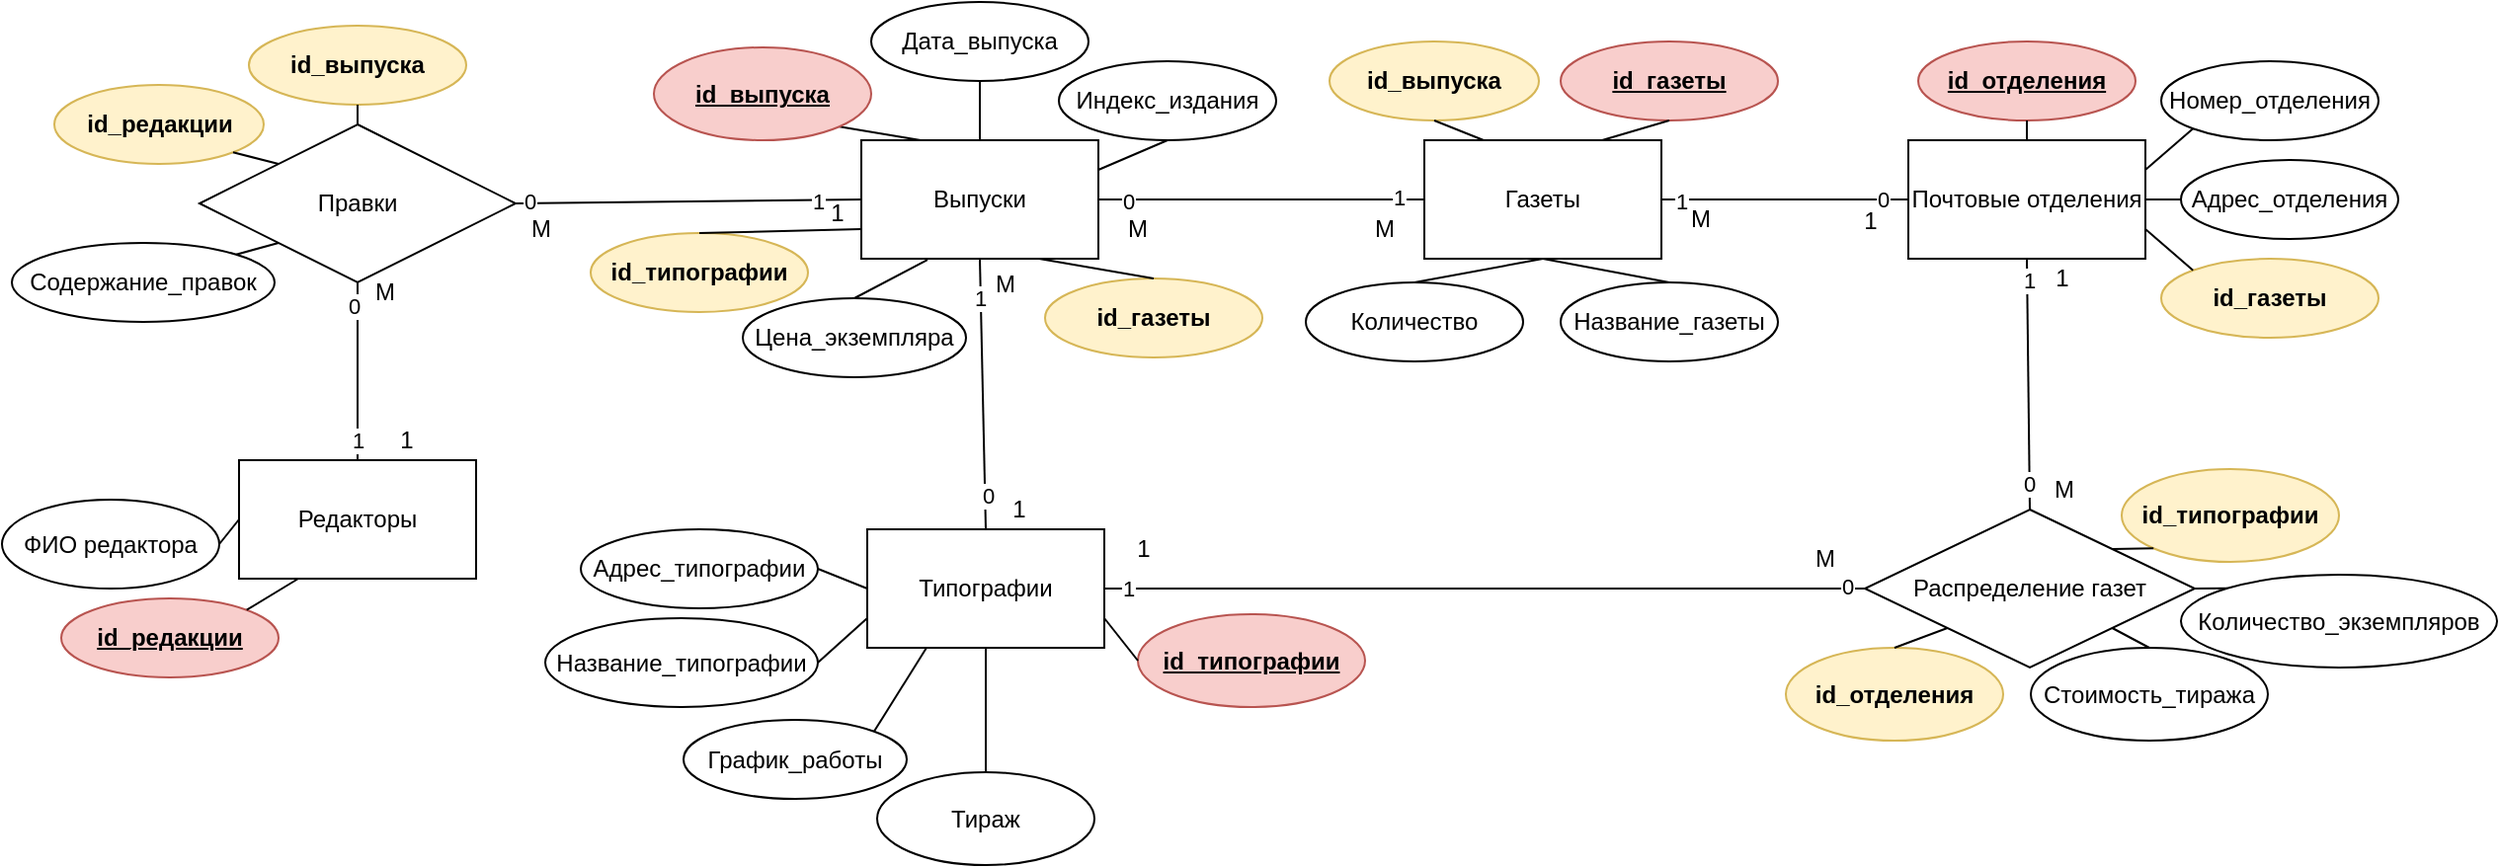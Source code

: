 <mxfile version="14.1.1" type="device"><diagram id="4mkzQFHLBw1dIvFBGRZf" name="Page-1"><mxGraphModel dx="925" dy="537" grid="1" gridSize="10" guides="1" tooltips="1" connect="1" arrows="1" fold="1" page="1" pageScale="1" pageWidth="827" pageHeight="1169" math="0" shadow="0"><root><mxCell id="0"/><mxCell id="1" parent="0"/><mxCell id="VT86KXebXPc2jDfFUlin-1" value="Выпуски" style="rounded=0;whiteSpace=wrap;html=1;" parent="1" vertex="1"><mxGeometry x="870" y="750" width="120" height="60" as="geometry"/></mxCell><mxCell id="VT86KXebXPc2jDfFUlin-2" value="Типографии" style="rounded=0;whiteSpace=wrap;html=1;" parent="1" vertex="1"><mxGeometry x="873" y="947" width="120" height="60" as="geometry"/></mxCell><mxCell id="VT86KXebXPc2jDfFUlin-3" value="Почтовые отделения" style="rounded=0;whiteSpace=wrap;html=1;" parent="1" vertex="1"><mxGeometry x="1400" y="750" width="120" height="60" as="geometry"/></mxCell><mxCell id="VT86KXebXPc2jDfFUlin-4" value="Редакторы" style="rounded=0;whiteSpace=wrap;html=1;" parent="1" vertex="1"><mxGeometry x="555" y="912" width="120" height="60" as="geometry"/></mxCell><mxCell id="VT86KXebXPc2jDfFUlin-10" value="Индекс_издания" style="ellipse;whiteSpace=wrap;html=1;" parent="1" vertex="1"><mxGeometry x="970" y="710" width="110" height="40" as="geometry"/></mxCell><mxCell id="VT86KXebXPc2jDfFUlin-11" value="" style="endArrow=none;html=1;exitX=1;exitY=0.25;exitDx=0;exitDy=0;entryX=0.5;entryY=1;entryDx=0;entryDy=0;" parent="1" source="VT86KXebXPc2jDfFUlin-1" target="VT86KXebXPc2jDfFUlin-10" edge="1"><mxGeometry width="50" height="50" relative="1" as="geometry"><mxPoint x="1010" y="760" as="sourcePoint"/><mxPoint x="1060" y="710" as="targetPoint"/></mxGeometry></mxCell><mxCell id="VT86KXebXPc2jDfFUlin-14" value="Цена_экземпляра" style="ellipse;whiteSpace=wrap;html=1;" parent="1" vertex="1"><mxGeometry x="810" y="830" width="113" height="40" as="geometry"/></mxCell><mxCell id="VT86KXebXPc2jDfFUlin-16" value="Название_типографии" style="ellipse;whiteSpace=wrap;html=1;" parent="1" vertex="1"><mxGeometry x="710" y="992" width="138" height="45" as="geometry"/></mxCell><mxCell id="VT86KXebXPc2jDfFUlin-17" value="Адрес_типографии" style="ellipse;whiteSpace=wrap;html=1;" parent="1" vertex="1"><mxGeometry x="728" y="947" width="120" height="40" as="geometry"/></mxCell><mxCell id="VT86KXebXPc2jDfFUlin-18" value="" style="endArrow=none;html=1;entryX=1;entryY=0.5;entryDx=0;entryDy=0;exitX=0;exitY=0.5;exitDx=0;exitDy=0;" parent="1" source="VT86KXebXPc2jDfFUlin-2" target="VT86KXebXPc2jDfFUlin-17" edge="1"><mxGeometry width="50" height="50" relative="1" as="geometry"><mxPoint x="900" y="947" as="sourcePoint"/><mxPoint x="1023" y="947" as="targetPoint"/></mxGeometry></mxCell><mxCell id="VT86KXebXPc2jDfFUlin-19" value="" style="endArrow=none;html=1;exitX=0;exitY=0.75;exitDx=0;exitDy=0;entryX=1;entryY=0.5;entryDx=0;entryDy=0;" parent="1" source="VT86KXebXPc2jDfFUlin-2" target="VT86KXebXPc2jDfFUlin-16" edge="1"><mxGeometry width="50" height="50" relative="1" as="geometry"><mxPoint x="973" y="997" as="sourcePoint"/><mxPoint x="1023" y="947" as="targetPoint"/></mxGeometry></mxCell><mxCell id="VT86KXebXPc2jDfFUlin-20" value="Номер_отделения" style="ellipse;whiteSpace=wrap;html=1;" parent="1" vertex="1"><mxGeometry x="1528" y="710" width="110" height="40" as="geometry"/></mxCell><mxCell id="VT86KXebXPc2jDfFUlin-21" value="" style="endArrow=none;html=1;entryX=0;entryY=1;entryDx=0;entryDy=0;exitX=1;exitY=0.25;exitDx=0;exitDy=0;" parent="1" source="VT86KXebXPc2jDfFUlin-3" target="VT86KXebXPc2jDfFUlin-20" edge="1"><mxGeometry width="50" height="50" relative="1" as="geometry"><mxPoint x="1410" y="780" as="sourcePoint"/><mxPoint x="1460" y="730" as="targetPoint"/></mxGeometry></mxCell><mxCell id="VT86KXebXPc2jDfFUlin-22" value="Адрес_отделения" style="ellipse;whiteSpace=wrap;html=1;" parent="1" vertex="1"><mxGeometry x="1538" y="760" width="110" height="40" as="geometry"/></mxCell><mxCell id="VT86KXebXPc2jDfFUlin-23" value="" style="endArrow=none;html=1;exitX=1;exitY=0.5;exitDx=0;exitDy=0;entryX=0;entryY=0.5;entryDx=0;entryDy=0;" parent="1" source="VT86KXebXPc2jDfFUlin-3" target="VT86KXebXPc2jDfFUlin-22" edge="1"><mxGeometry width="50" height="50" relative="1" as="geometry"><mxPoint x="1470" y="730" as="sourcePoint"/><mxPoint x="1520" y="680" as="targetPoint"/></mxGeometry></mxCell><mxCell id="5LJIWKssFiqKit5iyg1d-1" value="Распределение газет" style="rhombus;whiteSpace=wrap;html=1;" parent="1" vertex="1"><mxGeometry x="1378" y="937" width="167" height="80" as="geometry"/></mxCell><mxCell id="5LJIWKssFiqKit5iyg1d-2" value="&lt;b&gt;&lt;u&gt;id_редакции&lt;/u&gt;&lt;/b&gt;" style="ellipse;whiteSpace=wrap;html=1;fillColor=#f8cecc;strokeColor=#b85450;" parent="1" vertex="1"><mxGeometry x="465" y="982" width="110" height="40" as="geometry"/></mxCell><mxCell id="5LJIWKssFiqKit5iyg1d-3" value="" style="endArrow=none;html=1;entryX=1;entryY=0;entryDx=0;entryDy=0;exitX=0.25;exitY=1;exitDx=0;exitDy=0;" parent="1" source="VT86KXebXPc2jDfFUlin-4" target="5LJIWKssFiqKit5iyg1d-2" edge="1"><mxGeometry width="50" height="50" relative="1" as="geometry"><mxPoint x="445" y="922" as="sourcePoint"/><mxPoint x="495" y="872" as="targetPoint"/></mxGeometry></mxCell><mxCell id="5LJIWKssFiqKit5iyg1d-4" value="ФИО редактора" style="ellipse;whiteSpace=wrap;html=1;" parent="1" vertex="1"><mxGeometry x="435" y="932" width="110" height="45" as="geometry"/></mxCell><mxCell id="5LJIWKssFiqKit5iyg1d-5" value="" style="endArrow=none;html=1;entryX=1;entryY=0.5;entryDx=0;entryDy=0;exitX=0;exitY=0.5;exitDx=0;exitDy=0;" parent="1" source="VT86KXebXPc2jDfFUlin-4" target="5LJIWKssFiqKit5iyg1d-4" edge="1"><mxGeometry width="50" height="50" relative="1" as="geometry"><mxPoint x="355" y="912" as="sourcePoint"/><mxPoint x="405" y="862" as="targetPoint"/></mxGeometry></mxCell><mxCell id="5LJIWKssFiqKit5iyg1d-6" value="&lt;b&gt;&lt;u&gt;id_отделения&lt;/u&gt;&lt;/b&gt;" style="ellipse;whiteSpace=wrap;html=1;fillColor=#f8cecc;strokeColor=#b85450;" parent="1" vertex="1"><mxGeometry x="1405" y="700" width="110" height="40" as="geometry"/></mxCell><mxCell id="5LJIWKssFiqKit5iyg1d-7" value="" style="endArrow=none;html=1;entryX=0.5;entryY=0;entryDx=0;entryDy=0;exitX=0.5;exitY=1;exitDx=0;exitDy=0;" parent="1" source="5LJIWKssFiqKit5iyg1d-6" target="VT86KXebXPc2jDfFUlin-3" edge="1"><mxGeometry width="50" height="50" relative="1" as="geometry"><mxPoint x="1320" y="880" as="sourcePoint"/><mxPoint x="1370" y="830" as="targetPoint"/></mxGeometry></mxCell><mxCell id="5LJIWKssFiqKit5iyg1d-8" value="&lt;b&gt;id_газеты&lt;/b&gt;" style="ellipse;whiteSpace=wrap;html=1;fillColor=#fff2cc;strokeColor=#d6b656;" parent="1" vertex="1"><mxGeometry x="963" y="820" width="110" height="40" as="geometry"/></mxCell><mxCell id="5LJIWKssFiqKit5iyg1d-9" value="" style="endArrow=none;html=1;entryX=0.5;entryY=0;entryDx=0;entryDy=0;exitX=0.75;exitY=1;exitDx=0;exitDy=0;" parent="1" source="VT86KXebXPc2jDfFUlin-1" target="5LJIWKssFiqKit5iyg1d-8" edge="1"><mxGeometry width="50" height="50" relative="1" as="geometry"><mxPoint x="1120" y="890" as="sourcePoint"/><mxPoint x="1170" y="840" as="targetPoint"/></mxGeometry></mxCell><mxCell id="5LJIWKssFiqKit5iyg1d-11" value="&lt;b&gt;&lt;u&gt;id_типографии&lt;/u&gt;&lt;/b&gt;" style="ellipse;whiteSpace=wrap;html=1;fillColor=#f8cecc;strokeColor=#b85450;" parent="1" vertex="1"><mxGeometry x="1010" y="990" width="115" height="47" as="geometry"/></mxCell><mxCell id="5LJIWKssFiqKit5iyg1d-12" value="" style="endArrow=none;html=1;exitX=1;exitY=0.75;exitDx=0;exitDy=0;entryX=0;entryY=0.5;entryDx=0;entryDy=0;" parent="1" source="VT86KXebXPc2jDfFUlin-2" target="5LJIWKssFiqKit5iyg1d-11" edge="1"><mxGeometry width="50" height="50" relative="1" as="geometry"><mxPoint x="1155" y="837" as="sourcePoint"/><mxPoint x="1205" y="787" as="targetPoint"/></mxGeometry></mxCell><mxCell id="5LJIWKssFiqKit5iyg1d-16" value="&lt;b&gt;id_типографии&lt;/b&gt;" style="ellipse;whiteSpace=wrap;html=1;fillColor=#fff2cc;strokeColor=#d6b656;" parent="1" vertex="1"><mxGeometry x="1508" y="916.5" width="110" height="47" as="geometry"/></mxCell><mxCell id="5LJIWKssFiqKit5iyg1d-17" value="" style="endArrow=none;html=1;entryX=1;entryY=0;entryDx=0;entryDy=0;exitX=0;exitY=1;exitDx=0;exitDy=0;" parent="1" source="5LJIWKssFiqKit5iyg1d-16" target="5LJIWKssFiqKit5iyg1d-1" edge="1"><mxGeometry width="50" height="50" relative="1" as="geometry"><mxPoint x="1285" y="1042" as="sourcePoint"/><mxPoint x="1335" y="992" as="targetPoint"/></mxGeometry></mxCell><mxCell id="5LJIWKssFiqKit5iyg1d-21" value="Количество_экземпляров" style="ellipse;whiteSpace=wrap;html=1;" parent="1" vertex="1"><mxGeometry x="1538" y="970" width="160" height="47" as="geometry"/></mxCell><mxCell id="5LJIWKssFiqKit5iyg1d-23" value="" style="endArrow=none;html=1;entryX=1;entryY=1;entryDx=0;entryDy=0;exitX=0.25;exitY=0;exitDx=0;exitDy=0;" parent="1" source="VT86KXebXPc2jDfFUlin-1" target="HZdNphE_US4H4Ys3BYNl-10" edge="1"><mxGeometry width="50" height="50" relative="1" as="geometry"><mxPoint x="1000.693" y="1047.063" as="sourcePoint"/><mxPoint x="1145" y="907" as="targetPoint"/></mxGeometry></mxCell><mxCell id="5LJIWKssFiqKit5iyg1d-25" value="&lt;b&gt;id_газеты&lt;/b&gt;" style="ellipse;whiteSpace=wrap;html=1;fillColor=#fff2cc;strokeColor=#d6b656;" parent="1" vertex="1"><mxGeometry x="1528" y="810" width="110" height="40" as="geometry"/></mxCell><mxCell id="5LJIWKssFiqKit5iyg1d-26" value="" style="endArrow=none;html=1;entryX=0;entryY=0;entryDx=0;entryDy=0;exitX=1;exitY=0.75;exitDx=0;exitDy=0;" parent="1" source="VT86KXebXPc2jDfFUlin-3" target="5LJIWKssFiqKit5iyg1d-25" edge="1"><mxGeometry width="50" height="50" relative="1" as="geometry"><mxPoint x="1211" y="850" as="sourcePoint"/><mxPoint x="1261" y="800" as="targetPoint"/></mxGeometry></mxCell><mxCell id="5LJIWKssFiqKit5iyg1d-28" value="" style="endArrow=none;html=1;entryX=0;entryY=0;entryDx=0;entryDy=0;exitX=1;exitY=0.5;exitDx=0;exitDy=0;" parent="1" source="5LJIWKssFiqKit5iyg1d-1" target="5LJIWKssFiqKit5iyg1d-21" edge="1"><mxGeometry width="50" height="50" relative="1" as="geometry"><mxPoint x="1505" y="957" as="sourcePoint"/><mxPoint x="1545" y="917" as="targetPoint"/></mxGeometry></mxCell><mxCell id="5LJIWKssFiqKit5iyg1d-30" value="Стоимость_тиража" style="ellipse;whiteSpace=wrap;html=1;" parent="1" vertex="1"><mxGeometry x="1462" y="1007" width="120" height="47" as="geometry"/></mxCell><mxCell id="5LJIWKssFiqKit5iyg1d-32" value="" style="endArrow=none;html=1;entryX=0.5;entryY=0;entryDx=0;entryDy=0;exitX=1;exitY=1;exitDx=0;exitDy=0;" parent="1" source="5LJIWKssFiqKit5iyg1d-1" target="5LJIWKssFiqKit5iyg1d-30" edge="1"><mxGeometry width="50" height="50" relative="1" as="geometry"><mxPoint x="1508" y="997" as="sourcePoint"/><mxPoint x="1401.5" y="897" as="targetPoint"/></mxGeometry></mxCell><mxCell id="0uHSXZU3v6JEyYdP9Y6u-1" value="Дата_выпуска" style="ellipse;whiteSpace=wrap;html=1;" parent="1" vertex="1"><mxGeometry x="875" y="680" width="110" height="40" as="geometry"/></mxCell><mxCell id="0uHSXZU3v6JEyYdP9Y6u-2" value="" style="endArrow=none;html=1;entryX=0.5;entryY=1;entryDx=0;entryDy=0;exitX=0.5;exitY=0;exitDx=0;exitDy=0;" parent="1" source="VT86KXebXPc2jDfFUlin-1" target="0uHSXZU3v6JEyYdP9Y6u-1" edge="1"><mxGeometry width="50" height="50" relative="1" as="geometry"><mxPoint x="1050" y="910" as="sourcePoint"/><mxPoint x="1100" y="860" as="targetPoint"/></mxGeometry></mxCell><mxCell id="0uHSXZU3v6JEyYdP9Y6u-3" value="&lt;b&gt;id_отделения&lt;/b&gt;" style="ellipse;whiteSpace=wrap;html=1;fillColor=#fff2cc;strokeColor=#d6b656;" parent="1" vertex="1"><mxGeometry x="1338" y="1007" width="110" height="47" as="geometry"/></mxCell><mxCell id="0uHSXZU3v6JEyYdP9Y6u-4" value="" style="endArrow=none;html=1;entryX=0;entryY=1;entryDx=0;entryDy=0;exitX=0.5;exitY=0;exitDx=0;exitDy=0;" parent="1" source="0uHSXZU3v6JEyYdP9Y6u-3" target="5LJIWKssFiqKit5iyg1d-1" edge="1"><mxGeometry width="50" height="50" relative="1" as="geometry"><mxPoint x="1381.5" y="937" as="sourcePoint"/><mxPoint x="1416.25" y="997" as="targetPoint"/></mxGeometry></mxCell><mxCell id="0uHSXZU3v6JEyYdP9Y6u-6" value="Тираж" style="ellipse;whiteSpace=wrap;html=1;" parent="1" vertex="1"><mxGeometry x="878" y="1070" width="110" height="47" as="geometry"/></mxCell><mxCell id="0uHSXZU3v6JEyYdP9Y6u-7" value="График_работы" style="ellipse;whiteSpace=wrap;html=1;" parent="1" vertex="1"><mxGeometry x="780" y="1043.5" width="113" height="40" as="geometry"/></mxCell><mxCell id="0uHSXZU3v6JEyYdP9Y6u-8" value="" style="endArrow=none;html=1;entryX=0.25;entryY=1;entryDx=0;entryDy=0;exitX=1;exitY=0;exitDx=0;exitDy=0;" parent="1" source="0uHSXZU3v6JEyYdP9Y6u-7" target="VT86KXebXPc2jDfFUlin-2" edge="1"><mxGeometry width="50" height="50" relative="1" as="geometry"><mxPoint x="783" y="1007" as="sourcePoint"/><mxPoint x="833" y="957" as="targetPoint"/></mxGeometry></mxCell><mxCell id="0uHSXZU3v6JEyYdP9Y6u-9" value="" style="endArrow=none;html=1;exitX=0.5;exitY=0;exitDx=0;exitDy=0;entryX=0.5;entryY=1;entryDx=0;entryDy=0;" parent="1" source="0uHSXZU3v6JEyYdP9Y6u-6" target="VT86KXebXPc2jDfFUlin-2" edge="1"><mxGeometry width="50" height="50" relative="1" as="geometry"><mxPoint x="783" y="1007" as="sourcePoint"/><mxPoint x="903" y="1007" as="targetPoint"/></mxGeometry></mxCell><mxCell id="0uHSXZU3v6JEyYdP9Y6u-10" value="Правки" style="rhombus;whiteSpace=wrap;html=1;" parent="1" vertex="1"><mxGeometry x="535" y="742" width="160" height="80" as="geometry"/></mxCell><mxCell id="0uHSXZU3v6JEyYdP9Y6u-11" value="&lt;b&gt;id_редакции&lt;/b&gt;" style="ellipse;whiteSpace=wrap;html=1;fillColor=#fff2cc;strokeColor=#d6b656;" parent="1" vertex="1"><mxGeometry x="461.5" y="722" width="106" height="40" as="geometry"/></mxCell><mxCell id="0uHSXZU3v6JEyYdP9Y6u-12" value="&lt;b&gt;id_выпуска&lt;/b&gt;" style="ellipse;whiteSpace=wrap;html=1;fillColor=#fff2cc;strokeColor=#d6b656;" parent="1" vertex="1"><mxGeometry x="560" y="692" width="110" height="40" as="geometry"/></mxCell><mxCell id="0uHSXZU3v6JEyYdP9Y6u-13" value="Содержание_правок" style="ellipse;whiteSpace=wrap;html=1;" parent="1" vertex="1"><mxGeometry x="440" y="802" width="133" height="40" as="geometry"/></mxCell><mxCell id="0uHSXZU3v6JEyYdP9Y6u-15" value="" style="endArrow=none;html=1;exitX=0;exitY=0;exitDx=0;exitDy=0;entryX=1;entryY=1;entryDx=0;entryDy=0;" parent="1" source="0uHSXZU3v6JEyYdP9Y6u-10" target="0uHSXZU3v6JEyYdP9Y6u-11" edge="1"><mxGeometry width="50" height="50" relative="1" as="geometry"><mxPoint x="632" y="722" as="sourcePoint"/><mxPoint x="682" y="672" as="targetPoint"/></mxGeometry></mxCell><mxCell id="0uHSXZU3v6JEyYdP9Y6u-16" value="" style="endArrow=none;html=1;exitX=0.5;exitY=0;exitDx=0;exitDy=0;entryX=0.5;entryY=1;entryDx=0;entryDy=0;" parent="1" source="0uHSXZU3v6JEyYdP9Y6u-10" target="0uHSXZU3v6JEyYdP9Y6u-12" edge="1"><mxGeometry width="50" height="50" relative="1" as="geometry"><mxPoint x="632" y="722" as="sourcePoint"/><mxPoint x="742" y="762" as="targetPoint"/></mxGeometry></mxCell><mxCell id="0uHSXZU3v6JEyYdP9Y6u-17" value="" style="endArrow=none;html=1;entryX=1;entryY=0;entryDx=0;entryDy=0;exitX=0;exitY=1;exitDx=0;exitDy=0;" parent="1" source="0uHSXZU3v6JEyYdP9Y6u-10" target="0uHSXZU3v6JEyYdP9Y6u-13" edge="1"><mxGeometry width="50" height="50" relative="1" as="geometry"><mxPoint x="575" y="802" as="sourcePoint"/><mxPoint x="682" y="672" as="targetPoint"/></mxGeometry></mxCell><mxCell id="0uHSXZU3v6JEyYdP9Y6u-18" value="" style="endArrow=none;html=1;exitX=0.5;exitY=0;exitDx=0;exitDy=0;" parent="1" source="VT86KXebXPc2jDfFUlin-4" target="0uHSXZU3v6JEyYdP9Y6u-10" edge="1"><mxGeometry width="50" height="50" relative="1" as="geometry"><mxPoint x="505" y="602" as="sourcePoint"/><mxPoint x="555" y="552" as="targetPoint"/></mxGeometry></mxCell><mxCell id="HZdNphE_US4H4Ys3BYNl-19" value="1" style="edgeLabel;html=1;align=center;verticalAlign=middle;resizable=0;points=[];" parent="0uHSXZU3v6JEyYdP9Y6u-18" vertex="1" connectable="0"><mxGeometry x="-0.772" relative="1" as="geometry"><mxPoint as="offset"/></mxGeometry></mxCell><mxCell id="HZdNphE_US4H4Ys3BYNl-20" value="0" style="edgeLabel;html=1;align=center;verticalAlign=middle;resizable=0;points=[];" parent="0uHSXZU3v6JEyYdP9Y6u-18" vertex="1" connectable="0"><mxGeometry x="0.54" y="2" relative="1" as="geometry"><mxPoint y="-9" as="offset"/></mxGeometry></mxCell><mxCell id="0uHSXZU3v6JEyYdP9Y6u-20" value="Газеты" style="rounded=0;whiteSpace=wrap;html=1;" parent="1" vertex="1"><mxGeometry x="1155" y="750" width="120" height="60" as="geometry"/></mxCell><mxCell id="0uHSXZU3v6JEyYdP9Y6u-21" value="Количество" style="ellipse;whiteSpace=wrap;html=1;" parent="1" vertex="1"><mxGeometry x="1095" y="822" width="110" height="40" as="geometry"/></mxCell><mxCell id="0uHSXZU3v6JEyYdP9Y6u-24" value="&lt;b&gt;&lt;u&gt;id_газеты&lt;/u&gt;&lt;/b&gt;" style="ellipse;whiteSpace=wrap;html=1;fillColor=#f8cecc;strokeColor=#b85450;" parent="1" vertex="1"><mxGeometry x="1224" y="700" width="110" height="40" as="geometry"/></mxCell><mxCell id="0uHSXZU3v6JEyYdP9Y6u-26" value="&lt;b&gt;id_выпуска&lt;/b&gt;" style="ellipse;whiteSpace=wrap;html=1;fillColor=#fff2cc;strokeColor=#d6b656;" parent="1" vertex="1"><mxGeometry x="1107" y="700" width="106" height="40" as="geometry"/></mxCell><mxCell id="0uHSXZU3v6JEyYdP9Y6u-27" value="" style="endArrow=none;html=1;exitX=0.25;exitY=0;exitDx=0;exitDy=0;entryX=0.5;entryY=1;entryDx=0;entryDy=0;" parent="1" source="0uHSXZU3v6JEyYdP9Y6u-20" target="0uHSXZU3v6JEyYdP9Y6u-26" edge="1"><mxGeometry width="50" height="50" relative="1" as="geometry"><mxPoint x="1235" y="720" as="sourcePoint"/><mxPoint x="1285" y="670" as="targetPoint"/></mxGeometry></mxCell><mxCell id="0uHSXZU3v6JEyYdP9Y6u-28" value="" style="endArrow=none;html=1;entryX=0.5;entryY=0;entryDx=0;entryDy=0;exitX=0.5;exitY=1;exitDx=0;exitDy=0;" parent="1" source="0uHSXZU3v6JEyYdP9Y6u-20" target="0uHSXZU3v6JEyYdP9Y6u-21" edge="1"><mxGeometry width="50" height="50" relative="1" as="geometry"><mxPoint x="1225" y="730" as="sourcePoint"/><mxPoint x="1275" y="680" as="targetPoint"/></mxGeometry></mxCell><mxCell id="0uHSXZU3v6JEyYdP9Y6u-29" value="" style="endArrow=none;html=1;exitX=0.75;exitY=0;exitDx=0;exitDy=0;entryX=0.5;entryY=1;entryDx=0;entryDy=0;" parent="1" source="0uHSXZU3v6JEyYdP9Y6u-20" target="0uHSXZU3v6JEyYdP9Y6u-24" edge="1"><mxGeometry width="50" height="50" relative="1" as="geometry"><mxPoint x="1225" y="730" as="sourcePoint"/><mxPoint x="1275" y="680" as="targetPoint"/></mxGeometry></mxCell><mxCell id="0uHSXZU3v6JEyYdP9Y6u-30" value="" style="endArrow=none;html=1;entryX=0.279;entryY=1.01;entryDx=0;entryDy=0;exitX=0.5;exitY=0;exitDx=0;exitDy=0;entryPerimeter=0;" parent="1" source="VT86KXebXPc2jDfFUlin-14" target="VT86KXebXPc2jDfFUlin-1" edge="1"><mxGeometry width="50" height="50" relative="1" as="geometry"><mxPoint x="920" y="810" as="sourcePoint"/><mxPoint x="970" y="760" as="targetPoint"/></mxGeometry></mxCell><mxCell id="0uHSXZU3v6JEyYdP9Y6u-32" value="" style="endArrow=none;html=1;exitX=1;exitY=0.5;exitDx=0;exitDy=0;entryX=0;entryY=0.5;entryDx=0;entryDy=0;" parent="1" source="0uHSXZU3v6JEyYdP9Y6u-10" target="VT86KXebXPc2jDfFUlin-1" edge="1"><mxGeometry width="50" height="50" relative="1" as="geometry"><mxPoint x="780" y="760" as="sourcePoint"/><mxPoint x="830" y="710" as="targetPoint"/></mxGeometry></mxCell><mxCell id="HZdNphE_US4H4Ys3BYNl-17" value="0" style="edgeLabel;html=1;align=center;verticalAlign=middle;resizable=0;points=[];" parent="0uHSXZU3v6JEyYdP9Y6u-32" vertex="1" connectable="0"><mxGeometry x="-0.928" y="1" relative="1" as="geometry"><mxPoint as="offset"/></mxGeometry></mxCell><mxCell id="HZdNphE_US4H4Ys3BYNl-18" value="1" style="edgeLabel;html=1;align=center;verticalAlign=middle;resizable=0;points=[];" parent="0uHSXZU3v6JEyYdP9Y6u-32" vertex="1" connectable="0"><mxGeometry x="0.751" relative="1" as="geometry"><mxPoint as="offset"/></mxGeometry></mxCell><mxCell id="0uHSXZU3v6JEyYdP9Y6u-34" value="" style="endArrow=none;html=1;entryX=0.5;entryY=1;entryDx=0;entryDy=0;exitX=0.5;exitY=0;exitDx=0;exitDy=0;" parent="1" source="VT86KXebXPc2jDfFUlin-2" target="VT86KXebXPc2jDfFUlin-1" edge="1"><mxGeometry width="50" height="50" relative="1" as="geometry"><mxPoint x="930" y="940" as="sourcePoint"/><mxPoint x="1020" y="880" as="targetPoint"/></mxGeometry></mxCell><mxCell id="HZdNphE_US4H4Ys3BYNl-15" value="0" style="edgeLabel;html=1;align=center;verticalAlign=middle;resizable=0;points=[];" parent="0uHSXZU3v6JEyYdP9Y6u-34" vertex="1" connectable="0"><mxGeometry x="-0.558" y="-1" relative="1" as="geometry"><mxPoint y="13.25" as="offset"/></mxGeometry></mxCell><mxCell id="HZdNphE_US4H4Ys3BYNl-16" value="1" style="edgeLabel;html=1;align=center;verticalAlign=middle;resizable=0;points=[];" parent="0uHSXZU3v6JEyYdP9Y6u-34" vertex="1" connectable="0"><mxGeometry x="0.596" y="1" relative="1" as="geometry"><mxPoint y="-7.75" as="offset"/></mxGeometry></mxCell><mxCell id="0uHSXZU3v6JEyYdP9Y6u-36" value="" style="endArrow=none;html=1;exitX=1;exitY=0.5;exitDx=0;exitDy=0;entryX=0;entryY=0.5;entryDx=0;entryDy=0;" parent="1" source="VT86KXebXPc2jDfFUlin-1" target="0uHSXZU3v6JEyYdP9Y6u-20" edge="1"><mxGeometry width="50" height="50" relative="1" as="geometry"><mxPoint x="1160" y="730" as="sourcePoint"/><mxPoint x="1210" y="680" as="targetPoint"/></mxGeometry></mxCell><mxCell id="HZdNphE_US4H4Ys3BYNl-21" value="1" style="edgeLabel;html=1;align=center;verticalAlign=middle;resizable=0;points=[];" parent="0uHSXZU3v6JEyYdP9Y6u-36" vertex="1" connectable="0"><mxGeometry x="0.842" y="1" relative="1" as="geometry"><mxPoint as="offset"/></mxGeometry></mxCell><mxCell id="HZdNphE_US4H4Ys3BYNl-22" value="0" style="edgeLabel;html=1;align=center;verticalAlign=middle;resizable=0;points=[];" parent="0uHSXZU3v6JEyYdP9Y6u-36" vertex="1" connectable="0"><mxGeometry x="-0.823" y="-1" relative="1" as="geometry"><mxPoint as="offset"/></mxGeometry></mxCell><mxCell id="0uHSXZU3v6JEyYdP9Y6u-38" value="" style="endArrow=none;html=1;exitX=1;exitY=0.5;exitDx=0;exitDy=0;" parent="1" source="0uHSXZU3v6JEyYdP9Y6u-20" target="VT86KXebXPc2jDfFUlin-3" edge="1"><mxGeometry width="50" height="50" relative="1" as="geometry"><mxPoint x="1447" y="700" as="sourcePoint"/><mxPoint x="1497" y="650" as="targetPoint"/></mxGeometry></mxCell><mxCell id="HZdNphE_US4H4Ys3BYNl-23" value="1" style="edgeLabel;html=1;align=center;verticalAlign=middle;resizable=0;points=[];" parent="0uHSXZU3v6JEyYdP9Y6u-38" vertex="1" connectable="0"><mxGeometry x="-0.837" y="-1" relative="1" as="geometry"><mxPoint as="offset"/></mxGeometry></mxCell><mxCell id="HZdNphE_US4H4Ys3BYNl-25" value="0" style="edgeLabel;html=1;align=center;verticalAlign=middle;resizable=0;points=[];" parent="0uHSXZU3v6JEyYdP9Y6u-38" vertex="1" connectable="0"><mxGeometry x="0.833" relative="1" as="geometry"><mxPoint x="-3" as="offset"/></mxGeometry></mxCell><mxCell id="0uHSXZU3v6JEyYdP9Y6u-40" value="" style="endArrow=none;html=1;exitX=0.5;exitY=0;exitDx=0;exitDy=0;entryX=0.5;entryY=1;entryDx=0;entryDy=0;" parent="1" source="5LJIWKssFiqKit5iyg1d-1" target="VT86KXebXPc2jDfFUlin-3" edge="1"><mxGeometry width="50" height="50" relative="1" as="geometry"><mxPoint x="1438" y="870" as="sourcePoint"/><mxPoint x="1488" y="820" as="targetPoint"/></mxGeometry></mxCell><mxCell id="HZdNphE_US4H4Ys3BYNl-27" value="1" style="edgeLabel;html=1;align=center;verticalAlign=middle;resizable=0;points=[];" parent="0uHSXZU3v6JEyYdP9Y6u-40" vertex="1" connectable="0"><mxGeometry x="0.894" y="-1" relative="1" as="geometry"><mxPoint y="4" as="offset"/></mxGeometry></mxCell><mxCell id="HZdNphE_US4H4Ys3BYNl-28" value="0" style="edgeLabel;html=1;align=center;verticalAlign=middle;resizable=0;points=[];" parent="0uHSXZU3v6JEyYdP9Y6u-40" vertex="1" connectable="0"><mxGeometry x="-0.797" y="1" relative="1" as="geometry"><mxPoint as="offset"/></mxGeometry></mxCell><mxCell id="0uHSXZU3v6JEyYdP9Y6u-42" value="" style="endArrow=none;html=1;exitX=1;exitY=0.5;exitDx=0;exitDy=0;" parent="1" source="VT86KXebXPc2jDfFUlin-2" target="5LJIWKssFiqKit5iyg1d-1" edge="1"><mxGeometry width="50" height="50" relative="1" as="geometry"><mxPoint x="1290" y="887" as="sourcePoint"/><mxPoint x="1340" y="837" as="targetPoint"/></mxGeometry></mxCell><mxCell id="HZdNphE_US4H4Ys3BYNl-29" value="1" style="edgeLabel;html=1;align=center;verticalAlign=middle;resizable=0;points=[];" parent="0uHSXZU3v6JEyYdP9Y6u-42" vertex="1" connectable="0"><mxGeometry x="-0.941" relative="1" as="geometry"><mxPoint as="offset"/></mxGeometry></mxCell><mxCell id="HZdNphE_US4H4Ys3BYNl-31" value="0" style="edgeLabel;html=1;align=center;verticalAlign=middle;resizable=0;points=[];" parent="0uHSXZU3v6JEyYdP9Y6u-42" vertex="1" connectable="0"><mxGeometry x="0.95" y="1" relative="1" as="geometry"><mxPoint as="offset"/></mxGeometry></mxCell><mxCell id="0uHSXZU3v6JEyYdP9Y6u-43" value="M" style="text;html=1;strokeColor=none;fillColor=none;align=center;verticalAlign=middle;whiteSpace=wrap;rounded=0;" parent="1" vertex="1"><mxGeometry x="923" y="813" width="40" height="20" as="geometry"/></mxCell><mxCell id="0uHSXZU3v6JEyYdP9Y6u-44" value="1" style="text;html=1;strokeColor=none;fillColor=none;align=center;verticalAlign=middle;whiteSpace=wrap;rounded=0;" parent="1" vertex="1"><mxGeometry x="930" y="927" width="40" height="20" as="geometry"/></mxCell><mxCell id="0uHSXZU3v6JEyYdP9Y6u-46" value="M" style="text;html=1;strokeColor=none;fillColor=none;align=center;verticalAlign=middle;whiteSpace=wrap;rounded=0;" parent="1" vertex="1"><mxGeometry x="688" y="785" width="40" height="20" as="geometry"/></mxCell><mxCell id="0uHSXZU3v6JEyYdP9Y6u-47" value="1" style="text;html=1;strokeColor=none;fillColor=none;align=center;verticalAlign=middle;whiteSpace=wrap;rounded=0;" parent="1" vertex="1"><mxGeometry x="838" y="777" width="40" height="20" as="geometry"/></mxCell><mxCell id="0uHSXZU3v6JEyYdP9Y6u-48" value="1" style="text;html=1;strokeColor=none;fillColor=none;align=center;verticalAlign=middle;whiteSpace=wrap;rounded=0;" parent="1" vertex="1"><mxGeometry x="620" y="892" width="40" height="20" as="geometry"/></mxCell><mxCell id="0uHSXZU3v6JEyYdP9Y6u-49" value="M" style="text;html=1;strokeColor=none;fillColor=none;align=center;verticalAlign=middle;whiteSpace=wrap;rounded=0;" parent="1" vertex="1"><mxGeometry x="609" y="817" width="40" height="20" as="geometry"/></mxCell><mxCell id="0uHSXZU3v6JEyYdP9Y6u-51" value="M" style="text;html=1;strokeColor=none;fillColor=none;align=center;verticalAlign=middle;whiteSpace=wrap;rounded=0;" parent="1" vertex="1"><mxGeometry x="1115" y="785" width="40" height="20" as="geometry"/></mxCell><mxCell id="0uHSXZU3v6JEyYdP9Y6u-52" value="M" style="text;html=1;strokeColor=none;fillColor=none;align=center;verticalAlign=middle;whiteSpace=wrap;rounded=0;" parent="1" vertex="1"><mxGeometry x="990" y="785" width="40" height="20" as="geometry"/></mxCell><mxCell id="0uHSXZU3v6JEyYdP9Y6u-53" value="1" style="text;html=1;strokeColor=none;fillColor=none;align=center;verticalAlign=middle;whiteSpace=wrap;rounded=0;" parent="1" vertex="1"><mxGeometry x="1361" y="781" width="40" height="20" as="geometry"/></mxCell><mxCell id="0uHSXZU3v6JEyYdP9Y6u-54" value="М" style="text;html=1;strokeColor=none;fillColor=none;align=center;verticalAlign=middle;whiteSpace=wrap;rounded=0;" parent="1" vertex="1"><mxGeometry x="1275" y="780" width="40" height="20" as="geometry"/></mxCell><mxCell id="0uHSXZU3v6JEyYdP9Y6u-57" value="M" style="text;html=1;strokeColor=none;fillColor=none;align=center;verticalAlign=middle;whiteSpace=wrap;rounded=0;" parent="1" vertex="1"><mxGeometry x="1459" y="917" width="40" height="20" as="geometry"/></mxCell><mxCell id="0uHSXZU3v6JEyYdP9Y6u-58" value="M" style="text;html=1;strokeColor=none;fillColor=none;align=center;verticalAlign=middle;whiteSpace=wrap;rounded=0;" parent="1" vertex="1"><mxGeometry x="1338" y="952" width="40" height="20" as="geometry"/></mxCell><mxCell id="0uHSXZU3v6JEyYdP9Y6u-59" value="1" style="text;html=1;strokeColor=none;fillColor=none;align=center;verticalAlign=middle;whiteSpace=wrap;rounded=0;" parent="1" vertex="1"><mxGeometry x="1458" y="810" width="40" height="20" as="geometry"/></mxCell><mxCell id="0uHSXZU3v6JEyYdP9Y6u-60" value="1" style="text;html=1;strokeColor=none;fillColor=none;align=center;verticalAlign=middle;whiteSpace=wrap;rounded=0;" parent="1" vertex="1"><mxGeometry x="993" y="947" width="40" height="20" as="geometry"/></mxCell><mxCell id="HZdNphE_US4H4Ys3BYNl-1" value="Название_газеты" style="ellipse;whiteSpace=wrap;html=1;" parent="1" vertex="1"><mxGeometry x="1224" y="822" width="110" height="40" as="geometry"/></mxCell><mxCell id="HZdNphE_US4H4Ys3BYNl-4" value="" style="endArrow=none;html=1;entryX=0.5;entryY=1;entryDx=0;entryDy=0;exitX=0.5;exitY=0;exitDx=0;exitDy=0;" parent="1" source="HZdNphE_US4H4Ys3BYNl-1" target="0uHSXZU3v6JEyYdP9Y6u-20" edge="1"><mxGeometry width="50" height="50" relative="1" as="geometry"><mxPoint x="1090" y="810" as="sourcePoint"/><mxPoint x="1140" y="760" as="targetPoint"/></mxGeometry></mxCell><mxCell id="HZdNphE_US4H4Ys3BYNl-10" value="&lt;b&gt;&lt;u&gt;id_выпуска&lt;/u&gt;&lt;/b&gt;" style="ellipse;whiteSpace=wrap;html=1;fillColor=#f8cecc;strokeColor=#b85450;" parent="1" vertex="1"><mxGeometry x="765" y="703" width="110" height="47" as="geometry"/></mxCell><mxCell id="HZdNphE_US4H4Ys3BYNl-32" value="&lt;b&gt;id_типографии&lt;/b&gt;" style="ellipse;whiteSpace=wrap;html=1;fillColor=#fff2cc;strokeColor=#d6b656;" parent="1" vertex="1"><mxGeometry x="733" y="797" width="110" height="40" as="geometry"/></mxCell><mxCell id="HZdNphE_US4H4Ys3BYNl-33" value="" style="endArrow=none;html=1;exitX=0.5;exitY=0;exitDx=0;exitDy=0;entryX=0;entryY=0.75;entryDx=0;entryDy=0;" parent="1" source="HZdNphE_US4H4Ys3BYNl-32" target="VT86KXebXPc2jDfFUlin-1" edge="1"><mxGeometry width="50" height="50" relative="1" as="geometry"><mxPoint x="910" y="850" as="sourcePoint"/><mxPoint x="870" y="810" as="targetPoint"/></mxGeometry></mxCell></root></mxGraphModel></diagram></mxfile>